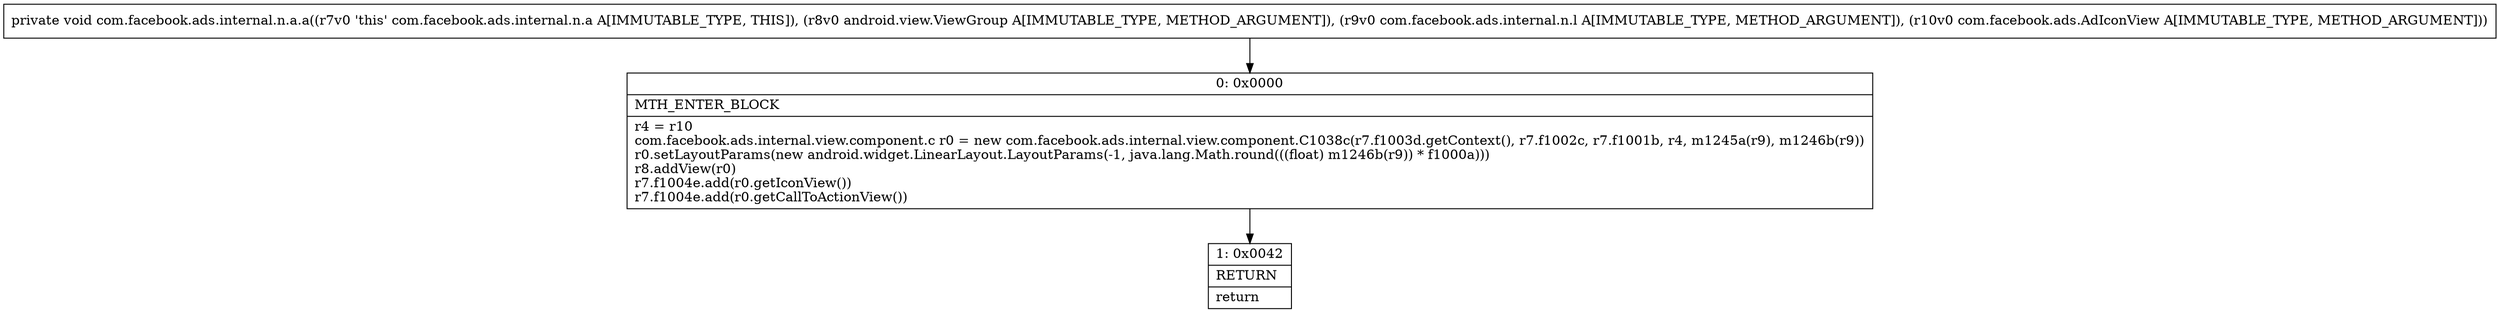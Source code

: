 digraph "CFG forcom.facebook.ads.internal.n.a.a(Landroid\/view\/ViewGroup;Lcom\/facebook\/ads\/internal\/n\/l;Lcom\/facebook\/ads\/AdIconView;)V" {
Node_0 [shape=record,label="{0\:\ 0x0000|MTH_ENTER_BLOCK\l|r4 = r10\lcom.facebook.ads.internal.view.component.c r0 = new com.facebook.ads.internal.view.component.C1038c(r7.f1003d.getContext(), r7.f1002c, r7.f1001b, r4, m1245a(r9), m1246b(r9))\lr0.setLayoutParams(new android.widget.LinearLayout.LayoutParams(\-1, java.lang.Math.round(((float) m1246b(r9)) * f1000a)))\lr8.addView(r0)\lr7.f1004e.add(r0.getIconView())\lr7.f1004e.add(r0.getCallToActionView())\l}"];
Node_1 [shape=record,label="{1\:\ 0x0042|RETURN\l|return\l}"];
MethodNode[shape=record,label="{private void com.facebook.ads.internal.n.a.a((r7v0 'this' com.facebook.ads.internal.n.a A[IMMUTABLE_TYPE, THIS]), (r8v0 android.view.ViewGroup A[IMMUTABLE_TYPE, METHOD_ARGUMENT]), (r9v0 com.facebook.ads.internal.n.l A[IMMUTABLE_TYPE, METHOD_ARGUMENT]), (r10v0 com.facebook.ads.AdIconView A[IMMUTABLE_TYPE, METHOD_ARGUMENT])) }"];
MethodNode -> Node_0;
Node_0 -> Node_1;
}

